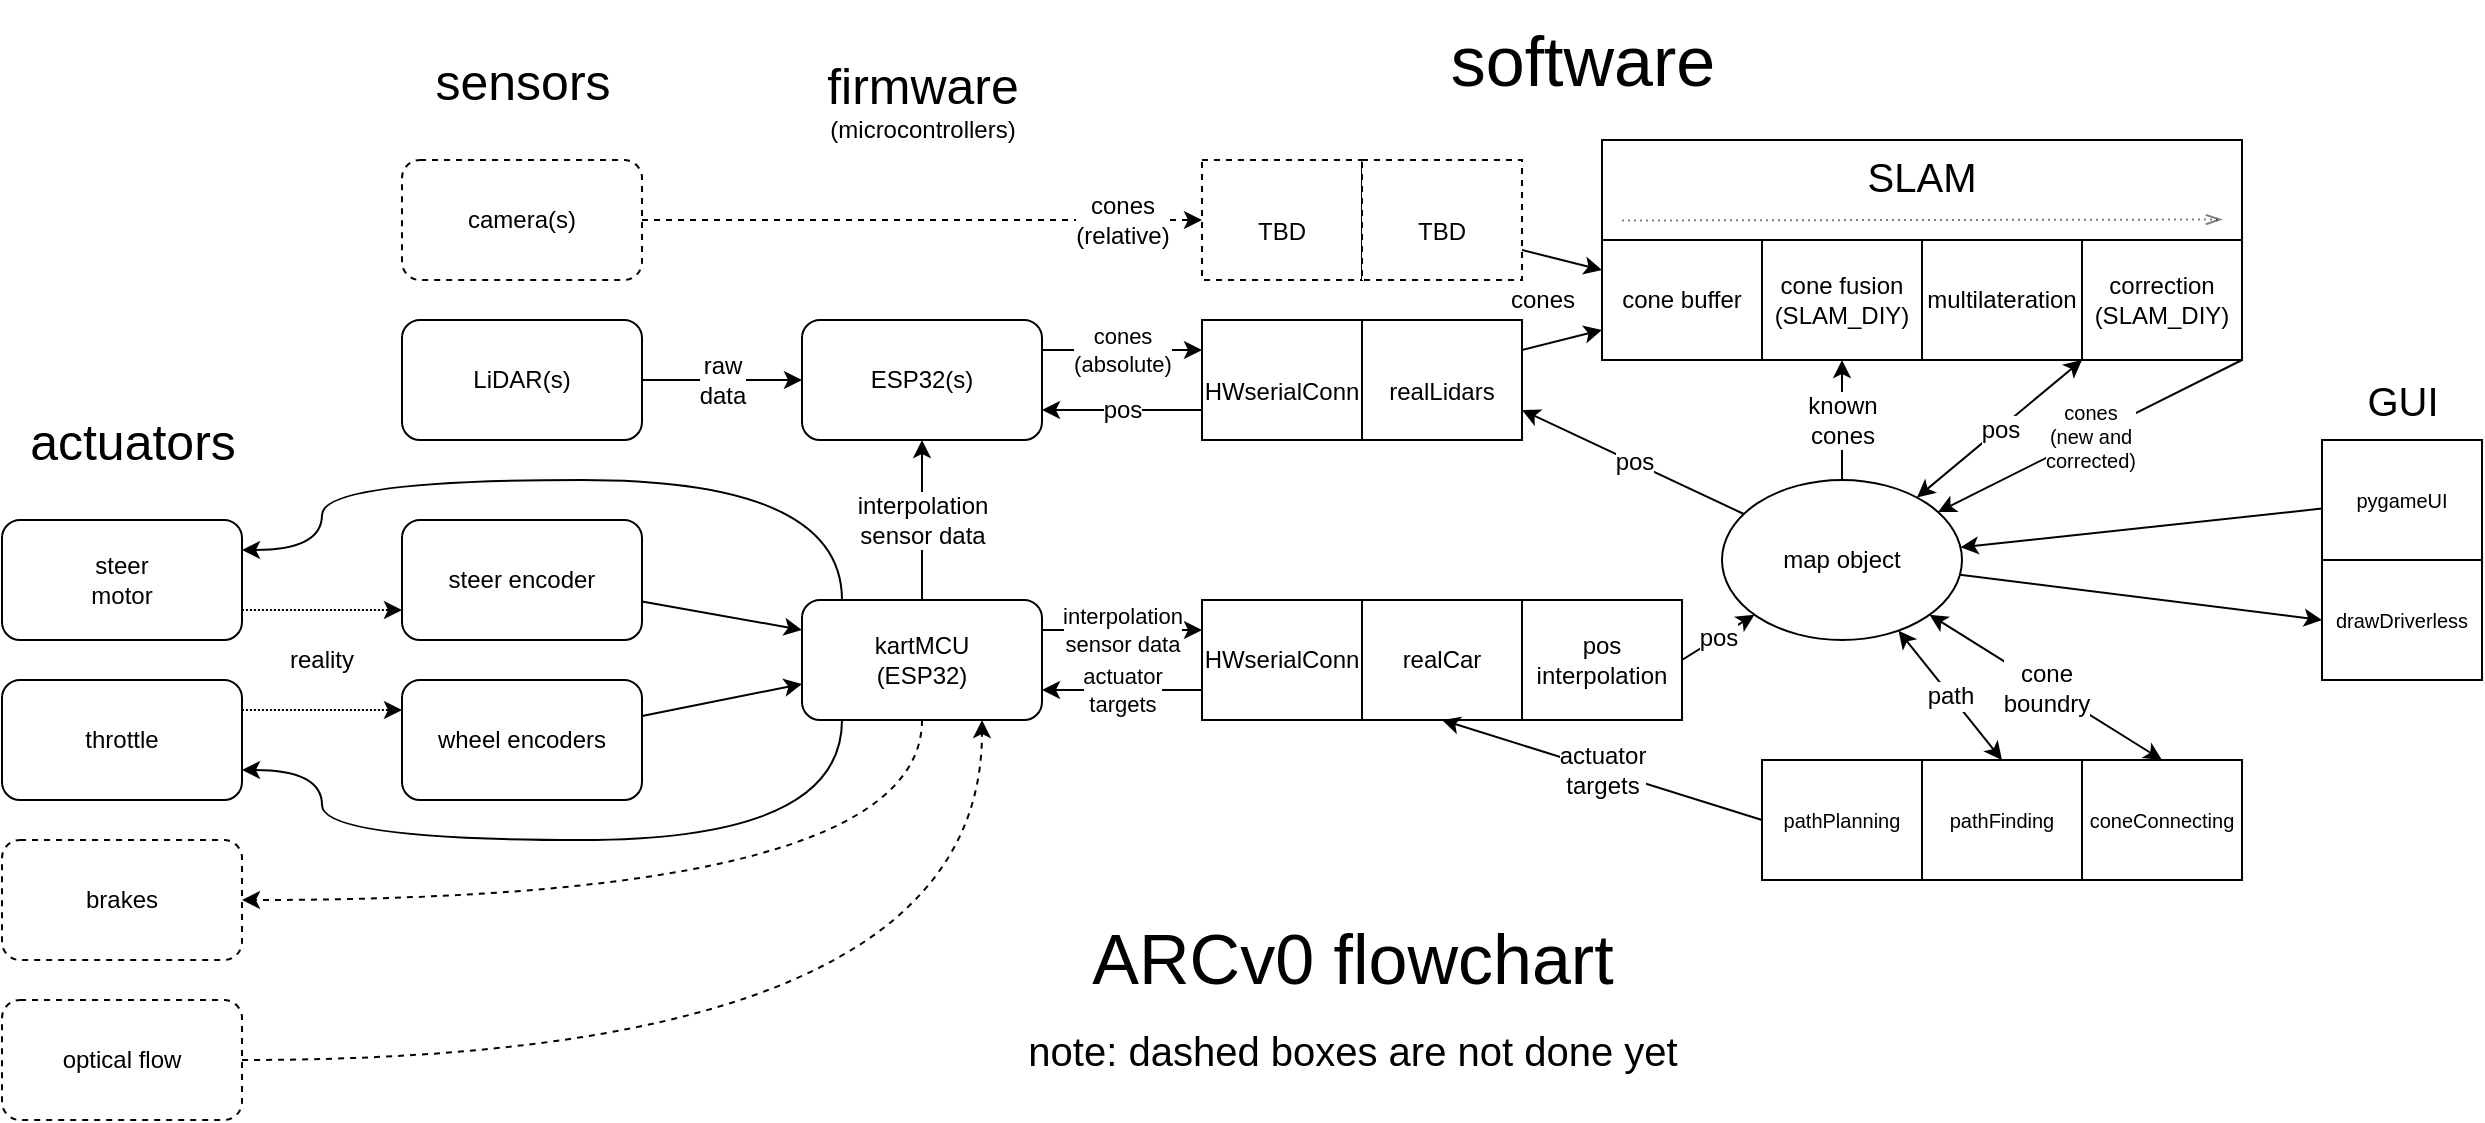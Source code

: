 <mxfile version="20.4.1" type="device"><diagram id="4_C9njBhN1yayVPrjmQK" name="Page-1"><mxGraphModel dx="2031" dy="1074" grid="1" gridSize="10" guides="1" tooltips="1" connect="1" arrows="1" fold="1" page="1" pageScale="1" pageWidth="850" pageHeight="1100" math="0" shadow="0"><root><mxCell id="0"/><mxCell id="1" parent="0"/><mxCell id="gYuRGzh5n_lO7Ex7JMys-1" value="LiDAR(s)" style="rounded=1;whiteSpace=wrap;html=1;" vertex="1" parent="1"><mxGeometry x="200" y="160" width="120" height="60" as="geometry"/></mxCell><mxCell id="gYuRGzh5n_lO7Ex7JMys-2" value="&lt;div&gt;camera(s)&lt;/div&gt;" style="rounded=1;whiteSpace=wrap;html=1;dashed=1;" vertex="1" parent="1"><mxGeometry x="200" y="80" width="120" height="60" as="geometry"/></mxCell><mxCell id="gYuRGzh5n_lO7Ex7JMys-21" style="edgeStyle=orthogonalEdgeStyle;curved=1;rounded=0;orthogonalLoop=1;jettySize=auto;html=1;exitX=1;exitY=0.75;exitDx=0;exitDy=0;entryX=0;entryY=0.75;entryDx=0;entryDy=0;dashed=1;dashPattern=1 1;elbow=vertical;" edge="1" parent="1" source="gYuRGzh5n_lO7Ex7JMys-4" target="gYuRGzh5n_lO7Ex7JMys-9"><mxGeometry relative="1" as="geometry"/></mxCell><mxCell id="gYuRGzh5n_lO7Ex7JMys-4" value="&lt;div&gt;steer &lt;br&gt;&lt;/div&gt;&lt;div&gt;motor&lt;/div&gt;" style="rounded=1;whiteSpace=wrap;html=1;" vertex="1" parent="1"><mxGeometry y="260" width="120" height="60" as="geometry"/></mxCell><mxCell id="gYuRGzh5n_lO7Ex7JMys-22" style="edgeStyle=orthogonalEdgeStyle;curved=1;rounded=0;orthogonalLoop=1;jettySize=auto;html=1;exitX=1;exitY=0.25;exitDx=0;exitDy=0;entryX=0;entryY=0.25;entryDx=0;entryDy=0;dashed=1;dashPattern=1 1;elbow=vertical;" edge="1" parent="1" source="gYuRGzh5n_lO7Ex7JMys-5" target="gYuRGzh5n_lO7Ex7JMys-14"><mxGeometry relative="1" as="geometry"/></mxCell><mxCell id="gYuRGzh5n_lO7Ex7JMys-5" value="throttle" style="rounded=1;whiteSpace=wrap;html=1;" vertex="1" parent="1"><mxGeometry y="340" width="120" height="60" as="geometry"/></mxCell><mxCell id="gYuRGzh5n_lO7Ex7JMys-6" value="ESP32(s)" style="rounded=1;whiteSpace=wrap;html=1;" vertex="1" parent="1"><mxGeometry x="400" y="160" width="120" height="60" as="geometry"/></mxCell><mxCell id="gYuRGzh5n_lO7Ex7JMys-43" style="edgeStyle=none;rounded=0;orthogonalLoop=1;jettySize=auto;html=1;entryX=0;entryY=0.25;entryDx=0;entryDy=0;fontSize=12;elbow=vertical;" edge="1" parent="1" source="gYuRGzh5n_lO7Ex7JMys-9" target="gYuRGzh5n_lO7Ex7JMys-40"><mxGeometry relative="1" as="geometry"/></mxCell><mxCell id="gYuRGzh5n_lO7Ex7JMys-9" value="steer encoder" style="rounded=1;whiteSpace=wrap;html=1;" vertex="1" parent="1"><mxGeometry x="200" y="260" width="120" height="60" as="geometry"/></mxCell><mxCell id="gYuRGzh5n_lO7Ex7JMys-44" style="edgeStyle=none;rounded=0;orthogonalLoop=1;jettySize=auto;html=1;fontSize=12;elbow=vertical;" edge="1" parent="1" source="gYuRGzh5n_lO7Ex7JMys-14" target="gYuRGzh5n_lO7Ex7JMys-40"><mxGeometry relative="1" as="geometry"/></mxCell><mxCell id="gYuRGzh5n_lO7Ex7JMys-14" value="wheel encoders" style="rounded=1;whiteSpace=wrap;html=1;" vertex="1" parent="1"><mxGeometry x="200" y="340" width="120" height="60" as="geometry"/></mxCell><mxCell id="gYuRGzh5n_lO7Ex7JMys-20" value="reality" style="text;html=1;strokeColor=none;fillColor=none;align=center;verticalAlign=middle;whiteSpace=wrap;rounded=0;" vertex="1" parent="1"><mxGeometry x="120" y="320" width="80" height="20" as="geometry"/></mxCell><mxCell id="gYuRGzh5n_lO7Ex7JMys-25" value="&lt;font style=&quot;font-size: 25px;&quot;&gt;actuators&lt;/font&gt;" style="text;html=1;align=center;verticalAlign=middle;resizable=0;points=[];autosize=1;strokeColor=none;fillColor=none;" vertex="1" parent="1"><mxGeometry y="200" width="130" height="40" as="geometry"/></mxCell><mxCell id="gYuRGzh5n_lO7Ex7JMys-26" value="&lt;font style=&quot;font-size: 25px;&quot;&gt;sensors&lt;/font&gt;" style="text;html=1;align=center;verticalAlign=middle;resizable=0;points=[];autosize=1;strokeColor=none;fillColor=none;" vertex="1" parent="1"><mxGeometry x="205" y="20" width="110" height="40" as="geometry"/></mxCell><mxCell id="gYuRGzh5n_lO7Ex7JMys-27" value="&lt;font style=&quot;font-size: 25px;&quot;&gt;firmware&lt;/font&gt;&lt;br&gt;(microcontrollers)" style="text;html=1;align=center;verticalAlign=middle;resizable=0;points=[];autosize=1;strokeColor=none;fillColor=none;" vertex="1" parent="1"><mxGeometry x="400" y="20" width="120" height="60" as="geometry"/></mxCell><mxCell id="gYuRGzh5n_lO7Ex7JMys-28" value="&lt;font style=&quot;font-size: 35px;&quot;&gt;software&lt;/font&gt;" style="text;html=1;align=center;verticalAlign=middle;resizable=0;points=[];autosize=1;strokeColor=none;fillColor=none;" vertex="1" parent="1"><mxGeometry x="710" width="160" height="60" as="geometry"/></mxCell><mxCell id="gYuRGzh5n_lO7Ex7JMys-33" value="&lt;font style=&quot;font-size: 12px;&quot;&gt;HWserialConn&lt;/font&gt;" style="rounded=0;whiteSpace=wrap;html=1;fontSize=25;" vertex="1" parent="1"><mxGeometry x="600" y="160" width="80" height="60" as="geometry"/></mxCell><mxCell id="gYuRGzh5n_lO7Ex7JMys-74" style="rounded=0;orthogonalLoop=1;jettySize=auto;html=1;exitX=1;exitY=0.25;exitDx=0;exitDy=0;entryX=0;entryY=0.75;entryDx=0;entryDy=0;fontSize=12;elbow=vertical;" edge="1" parent="1" source="gYuRGzh5n_lO7Ex7JMys-35" target="gYuRGzh5n_lO7Ex7JMys-73"><mxGeometry relative="1" as="geometry"/></mxCell><mxCell id="gYuRGzh5n_lO7Ex7JMys-35" value="&lt;font style=&quot;font-size: 12px;&quot;&gt;realLidars&lt;/font&gt;" style="rounded=0;whiteSpace=wrap;html=1;fontSize=25;" vertex="1" parent="1"><mxGeometry x="680" y="160" width="80" height="60" as="geometry"/></mxCell><mxCell id="gYuRGzh5n_lO7Ex7JMys-38" value="&lt;font style=&quot;font-size: 12px;&quot;&gt;TBD&lt;/font&gt;" style="rounded=0;whiteSpace=wrap;html=1;fontSize=25;dashed=1;" vertex="1" parent="1"><mxGeometry x="600" y="80" width="80" height="60" as="geometry"/></mxCell><mxCell id="gYuRGzh5n_lO7Ex7JMys-75" style="edgeStyle=none;rounded=0;orthogonalLoop=1;jettySize=auto;html=1;exitX=1;exitY=0.75;exitDx=0;exitDy=0;entryX=0;entryY=0.25;entryDx=0;entryDy=0;fontSize=12;elbow=vertical;" edge="1" parent="1" source="gYuRGzh5n_lO7Ex7JMys-39" target="gYuRGzh5n_lO7Ex7JMys-73"><mxGeometry relative="1" as="geometry"/></mxCell><mxCell id="gYuRGzh5n_lO7Ex7JMys-39" value="&lt;font style=&quot;font-size: 12px;&quot;&gt;TBD&lt;/font&gt;" style="rounded=0;whiteSpace=wrap;html=1;fontSize=25;dashed=1;" vertex="1" parent="1"><mxGeometry x="680" y="80" width="80" height="60" as="geometry"/></mxCell><mxCell id="gYuRGzh5n_lO7Ex7JMys-62" style="edgeStyle=orthogonalEdgeStyle;rounded=0;orthogonalLoop=1;jettySize=auto;html=1;entryX=1;entryY=0.25;entryDx=0;entryDy=0;fontSize=12;elbow=vertical;curved=1;" edge="1" parent="1" source="gYuRGzh5n_lO7Ex7JMys-40" target="gYuRGzh5n_lO7Ex7JMys-4"><mxGeometry relative="1" as="geometry"><Array as="points"><mxPoint x="420" y="240"/><mxPoint x="160" y="240"/><mxPoint x="160" y="275"/></Array></mxGeometry></mxCell><mxCell id="gYuRGzh5n_lO7Ex7JMys-64" style="edgeStyle=orthogonalEdgeStyle;curved=1;rounded=0;orthogonalLoop=1;jettySize=auto;html=1;entryX=1;entryY=0.75;entryDx=0;entryDy=0;fontSize=12;elbow=vertical;" edge="1" parent="1" source="gYuRGzh5n_lO7Ex7JMys-40" target="gYuRGzh5n_lO7Ex7JMys-5"><mxGeometry relative="1" as="geometry"><Array as="points"><mxPoint x="420" y="420"/><mxPoint x="160" y="420"/><mxPoint x="160" y="385"/></Array></mxGeometry></mxCell><mxCell id="gYuRGzh5n_lO7Ex7JMys-66" style="edgeStyle=orthogonalEdgeStyle;curved=1;rounded=0;orthogonalLoop=1;jettySize=auto;html=1;entryX=1;entryY=0.5;entryDx=0;entryDy=0;fontSize=12;elbow=vertical;dashed=1;" edge="1" parent="1" source="gYuRGzh5n_lO7Ex7JMys-40" target="gYuRGzh5n_lO7Ex7JMys-65"><mxGeometry relative="1" as="geometry"><Array as="points"><mxPoint x="460" y="450"/></Array></mxGeometry></mxCell><mxCell id="gYuRGzh5n_lO7Ex7JMys-40" value="kartMCU&lt;br&gt;&lt;div&gt;(ESP32)&lt;/div&gt;" style="rounded=1;whiteSpace=wrap;html=1;fontSize=12;" vertex="1" parent="1"><mxGeometry x="400" y="300" width="120" height="60" as="geometry"/></mxCell><mxCell id="gYuRGzh5n_lO7Ex7JMys-48" value="" style="endArrow=classic;html=1;rounded=0;fontSize=12;elbow=vertical;exitX=1;exitY=0.5;exitDx=0;exitDy=0;entryX=0;entryY=0.5;entryDx=0;entryDy=0;dashed=1;" edge="1" parent="1" source="gYuRGzh5n_lO7Ex7JMys-2" target="gYuRGzh5n_lO7Ex7JMys-38"><mxGeometry relative="1" as="geometry"><mxPoint x="350" y="120" as="sourcePoint"/><mxPoint x="450" y="120" as="targetPoint"/></mxGeometry></mxCell><mxCell id="gYuRGzh5n_lO7Ex7JMys-49" value="&lt;div&gt;cones&lt;/div&gt;&lt;div&gt;(relative)&lt;br&gt;&lt;/div&gt;" style="edgeLabel;resizable=0;html=1;align=center;verticalAlign=middle;fontSize=12;" connectable="0" vertex="1" parent="gYuRGzh5n_lO7Ex7JMys-48"><mxGeometry relative="1" as="geometry"><mxPoint x="100" as="offset"/></mxGeometry></mxCell><mxCell id="gYuRGzh5n_lO7Ex7JMys-50" value="" style="endArrow=classic;html=1;rounded=0;fontSize=12;elbow=vertical;exitX=1;exitY=0.5;exitDx=0;exitDy=0;entryX=0;entryY=0.5;entryDx=0;entryDy=0;" edge="1" parent="1" source="gYuRGzh5n_lO7Ex7JMys-1" target="gYuRGzh5n_lO7Ex7JMys-6"><mxGeometry relative="1" as="geometry"><mxPoint x="330" y="120" as="sourcePoint"/><mxPoint x="610" y="120" as="targetPoint"/></mxGeometry></mxCell><mxCell id="gYuRGzh5n_lO7Ex7JMys-51" value="&lt;div&gt;raw&lt;/div&gt;&lt;div&gt;data&lt;br&gt;&lt;/div&gt;" style="edgeLabel;resizable=0;html=1;align=center;verticalAlign=middle;fontSize=12;" connectable="0" vertex="1" parent="gYuRGzh5n_lO7Ex7JMys-50"><mxGeometry relative="1" as="geometry"/></mxCell><mxCell id="gYuRGzh5n_lO7Ex7JMys-52" value="" style="endArrow=classic;html=1;rounded=0;fontSize=12;elbow=vertical;exitX=1;exitY=0.25;exitDx=0;exitDy=0;entryX=0;entryY=0.25;entryDx=0;entryDy=0;" edge="1" parent="1" source="gYuRGzh5n_lO7Ex7JMys-6" target="gYuRGzh5n_lO7Ex7JMys-33"><mxGeometry relative="1" as="geometry"><mxPoint x="520" y="189.8" as="sourcePoint"/><mxPoint x="600" y="189.8" as="targetPoint"/></mxGeometry></mxCell><mxCell id="gYuRGzh5n_lO7Ex7JMys-53" value="&lt;div style=&quot;font-size: 11px;&quot;&gt;cones&lt;/div&gt;&lt;div style=&quot;font-size: 11px;&quot;&gt;(absolute)&lt;br style=&quot;font-size: 11px;&quot;&gt;&lt;/div&gt;" style="edgeLabel;resizable=0;html=1;align=center;verticalAlign=middle;fontSize=11;" connectable="0" vertex="1" parent="gYuRGzh5n_lO7Ex7JMys-52"><mxGeometry relative="1" as="geometry"/></mxCell><mxCell id="gYuRGzh5n_lO7Ex7JMys-65" value="brakes" style="rounded=1;whiteSpace=wrap;html=1;dashed=1;" vertex="1" parent="1"><mxGeometry y="420" width="120" height="60" as="geometry"/></mxCell><mxCell id="gYuRGzh5n_lO7Ex7JMys-67" value="" style="endArrow=classic;html=1;rounded=0;fontSize=12;elbow=vertical;exitX=0.5;exitY=0;exitDx=0;exitDy=0;entryX=0.5;entryY=1;entryDx=0;entryDy=0;" edge="1" parent="1" source="gYuRGzh5n_lO7Ex7JMys-40" target="gYuRGzh5n_lO7Ex7JMys-6"><mxGeometry relative="1" as="geometry"><mxPoint x="460.0" y="270" as="sourcePoint"/><mxPoint x="540" y="270" as="targetPoint"/></mxGeometry></mxCell><mxCell id="gYuRGzh5n_lO7Ex7JMys-68" value="&lt;div&gt;interpolation&lt;/div&gt;&lt;div&gt;sensor data&lt;/div&gt;" style="edgeLabel;resizable=0;html=1;align=center;verticalAlign=middle;fontSize=12;" connectable="0" vertex="1" parent="gYuRGzh5n_lO7Ex7JMys-67"><mxGeometry relative="1" as="geometry"/></mxCell><mxCell id="gYuRGzh5n_lO7Ex7JMys-70" style="edgeStyle=orthogonalEdgeStyle;curved=1;rounded=0;orthogonalLoop=1;jettySize=auto;html=1;entryX=0.75;entryY=1;entryDx=0;entryDy=0;dashed=1;fontSize=12;elbow=vertical;" edge="1" parent="1" source="gYuRGzh5n_lO7Ex7JMys-69" target="gYuRGzh5n_lO7Ex7JMys-40"><mxGeometry relative="1" as="geometry"/></mxCell><mxCell id="gYuRGzh5n_lO7Ex7JMys-69" value="optical flow" style="rounded=1;whiteSpace=wrap;html=1;dashed=1;" vertex="1" parent="1"><mxGeometry y="500" width="120" height="60" as="geometry"/></mxCell><mxCell id="gYuRGzh5n_lO7Ex7JMys-71" value="" style="endArrow=classic;html=1;rounded=0;fontSize=12;elbow=vertical;exitX=1;exitY=0.25;exitDx=0;exitDy=0;entryX=0;entryY=0.25;entryDx=0;entryDy=0;" edge="1" parent="1" source="gYuRGzh5n_lO7Ex7JMys-40" target="gYuRGzh5n_lO7Ex7JMys-77"><mxGeometry relative="1" as="geometry"><mxPoint x="540" y="329.76" as="sourcePoint"/><mxPoint x="640" y="290" as="targetPoint"/></mxGeometry></mxCell><mxCell id="gYuRGzh5n_lO7Ex7JMys-72" value="&lt;div style=&quot;font-size: 11px;&quot;&gt;interpolation&lt;/div&gt;&lt;div style=&quot;font-size: 11px;&quot;&gt;sensor data&lt;/div&gt;" style="edgeLabel;resizable=0;html=1;align=center;verticalAlign=middle;fontSize=11;" connectable="0" vertex="1" parent="gYuRGzh5n_lO7Ex7JMys-71"><mxGeometry relative="1" as="geometry"/></mxCell><mxCell id="gYuRGzh5n_lO7Ex7JMys-73" value="cone buffer" style="rounded=0;whiteSpace=wrap;html=1;fontSize=12;" vertex="1" parent="1"><mxGeometry x="800" y="120" width="80" height="60" as="geometry"/></mxCell><mxCell id="gYuRGzh5n_lO7Ex7JMys-76" value="cones" style="text;html=1;align=center;verticalAlign=middle;resizable=0;points=[];autosize=1;strokeColor=none;fillColor=none;fontSize=12;" vertex="1" parent="1"><mxGeometry x="740" y="135" width="60" height="30" as="geometry"/></mxCell><mxCell id="gYuRGzh5n_lO7Ex7JMys-77" value="HWserialConn" style="rounded=0;whiteSpace=wrap;html=1;fontSize=12;" vertex="1" parent="1"><mxGeometry x="600" y="300" width="80" height="60" as="geometry"/></mxCell><mxCell id="gYuRGzh5n_lO7Ex7JMys-78" value="realCar" style="rounded=0;whiteSpace=wrap;html=1;fontSize=12;" vertex="1" parent="1"><mxGeometry x="680" y="300" width="80" height="60" as="geometry"/></mxCell><mxCell id="gYuRGzh5n_lO7Ex7JMys-79" value="" style="endArrow=classic;html=1;rounded=0;fontSize=12;elbow=vertical;exitX=0;exitY=0.75;exitDx=0;exitDy=0;entryX=1;entryY=0.75;entryDx=0;entryDy=0;" edge="1" parent="1" source="gYuRGzh5n_lO7Ex7JMys-77" target="gYuRGzh5n_lO7Ex7JMys-40"><mxGeometry relative="1" as="geometry"><mxPoint x="510" y="410" as="sourcePoint"/><mxPoint x="590" y="410" as="targetPoint"/></mxGeometry></mxCell><mxCell id="gYuRGzh5n_lO7Ex7JMys-80" value="&lt;div&gt;actuator&lt;/div&gt;&lt;div&gt;targets&lt;br&gt;&lt;/div&gt;" style="edgeLabel;resizable=0;html=1;align=center;verticalAlign=middle;fontSize=11;" connectable="0" vertex="1" parent="gYuRGzh5n_lO7Ex7JMys-79"><mxGeometry relative="1" as="geometry"/></mxCell><mxCell id="gYuRGzh5n_lO7Ex7JMys-81" value="" style="endArrow=classic;html=1;rounded=0;fontSize=12;elbow=vertical;exitX=0;exitY=0.75;exitDx=0;exitDy=0;entryX=1;entryY=0.75;entryDx=0;entryDy=0;" edge="1" parent="1" source="gYuRGzh5n_lO7Ex7JMys-33" target="gYuRGzh5n_lO7Ex7JMys-6"><mxGeometry relative="1" as="geometry"><mxPoint x="590" y="250" as="sourcePoint"/><mxPoint x="510" y="250" as="targetPoint"/></mxGeometry></mxCell><mxCell id="gYuRGzh5n_lO7Ex7JMys-82" value="pos" style="edgeLabel;resizable=0;html=1;align=center;verticalAlign=middle;fontSize=12;" connectable="0" vertex="1" parent="gYuRGzh5n_lO7Ex7JMys-81"><mxGeometry relative="1" as="geometry"/></mxCell><mxCell id="gYuRGzh5n_lO7Ex7JMys-83" value="cone fusion&lt;br&gt;(SLAM_DIY)" style="rounded=0;whiteSpace=wrap;html=1;fontSize=12;" vertex="1" parent="1"><mxGeometry x="880" y="120" width="80" height="60" as="geometry"/></mxCell><mxCell id="gYuRGzh5n_lO7Ex7JMys-84" value="multilateration" style="rounded=0;whiteSpace=wrap;html=1;fontSize=12;" vertex="1" parent="1"><mxGeometry x="960" y="120" width="80" height="60" as="geometry"/></mxCell><mxCell id="gYuRGzh5n_lO7Ex7JMys-85" value="&lt;div&gt;correction&lt;/div&gt;&lt;div&gt;(SLAM_DIY)&lt;/div&gt;" style="rounded=0;whiteSpace=wrap;html=1;fontSize=12;" vertex="1" parent="1"><mxGeometry x="1040" y="120" width="80" height="60" as="geometry"/></mxCell><mxCell id="gYuRGzh5n_lO7Ex7JMys-86" value="SLAM" style="rounded=0;whiteSpace=wrap;html=1;fontSize=20;labelBackgroundColor=none;fillColor=none;verticalAlign=top;" vertex="1" parent="1"><mxGeometry x="800" y="70" width="320" height="50" as="geometry"/></mxCell><mxCell id="gYuRGzh5n_lO7Ex7JMys-124" style="edgeStyle=none;rounded=0;orthogonalLoop=1;jettySize=auto;html=1;entryX=0;entryY=0.5;entryDx=0;entryDy=0;fontSize=10;endArrow=classic;endFill=1;elbow=vertical;" edge="1" parent="1" source="gYuRGzh5n_lO7Ex7JMys-95" target="gYuRGzh5n_lO7Ex7JMys-122"><mxGeometry relative="1" as="geometry"/></mxCell><mxCell id="gYuRGzh5n_lO7Ex7JMys-95" value="map object" style="ellipse;whiteSpace=wrap;html=1;labelBackgroundColor=none;fontSize=12;fillColor=none;" vertex="1" parent="1"><mxGeometry x="860" y="240" width="120" height="80" as="geometry"/></mxCell><mxCell id="gYuRGzh5n_lO7Ex7JMys-97" value="" style="endArrow=classic;html=1;rounded=0;fontSize=12;elbow=vertical;entryX=1;entryY=0.75;entryDx=0;entryDy=0;" edge="1" parent="1" source="gYuRGzh5n_lO7Ex7JMys-95" target="gYuRGzh5n_lO7Ex7JMys-35"><mxGeometry relative="1" as="geometry"><mxPoint x="710" y="250" as="sourcePoint"/><mxPoint x="790" y="250" as="targetPoint"/></mxGeometry></mxCell><mxCell id="gYuRGzh5n_lO7Ex7JMys-98" value="pos" style="edgeLabel;resizable=0;html=1;align=center;verticalAlign=middle;fontSize=12;" connectable="0" vertex="1" parent="gYuRGzh5n_lO7Ex7JMys-97"><mxGeometry relative="1" as="geometry"/></mxCell><mxCell id="gYuRGzh5n_lO7Ex7JMys-99" value="" style="endArrow=classic;html=1;rounded=0;fontSize=12;elbow=vertical;entryX=0.5;entryY=1;entryDx=0;entryDy=0;" edge="1" parent="1" source="gYuRGzh5n_lO7Ex7JMys-95" target="gYuRGzh5n_lO7Ex7JMys-83"><mxGeometry relative="1" as="geometry"><mxPoint x="876.631" y="251.721" as="sourcePoint"/><mxPoint x="900" y="190" as="targetPoint"/></mxGeometry></mxCell><mxCell id="gYuRGzh5n_lO7Ex7JMys-100" value="&lt;div style=&quot;font-size: 12px;&quot;&gt;known&lt;/div&gt;&lt;div style=&quot;font-size: 12px;&quot;&gt;cones&lt;br style=&quot;font-size: 12px;&quot;&gt;&lt;/div&gt;" style="edgeLabel;resizable=0;html=1;align=center;verticalAlign=middle;fontSize=12;" connectable="0" vertex="1" parent="gYuRGzh5n_lO7Ex7JMys-99"><mxGeometry relative="1" as="geometry"/></mxCell><mxCell id="gYuRGzh5n_lO7Ex7JMys-104" value="" style="endArrow=classic;startArrow=classic;html=1;rounded=0;fontSize=12;elbow=vertical;entryX=0;entryY=1;entryDx=0;entryDy=0;" edge="1" parent="1" source="gYuRGzh5n_lO7Ex7JMys-95" target="gYuRGzh5n_lO7Ex7JMys-85"><mxGeometry relative="1" as="geometry"><mxPoint x="1135.435" y="267.034" as="sourcePoint"/><mxPoint x="1024.56" y="215" as="targetPoint"/></mxGeometry></mxCell><mxCell id="gYuRGzh5n_lO7Ex7JMys-105" value="pos" style="edgeLabel;resizable=0;html=1;align=center;verticalAlign=middle;fontSize=12;" connectable="0" vertex="1" parent="gYuRGzh5n_lO7Ex7JMys-104"><mxGeometry relative="1" as="geometry"/></mxCell><mxCell id="gYuRGzh5n_lO7Ex7JMys-106" value="" style="endArrow=classic;html=1;rounded=0;fontSize=12;elbow=vertical;exitX=1;exitY=1;exitDx=0;exitDy=0;" edge="1" parent="1" source="gYuRGzh5n_lO7Ex7JMys-85" target="gYuRGzh5n_lO7Ex7JMys-95"><mxGeometry relative="1" as="geometry"><mxPoint x="1070" y="290" as="sourcePoint"/><mxPoint x="1070" y="230" as="targetPoint"/></mxGeometry></mxCell><mxCell id="gYuRGzh5n_lO7Ex7JMys-107" value="&lt;div style=&quot;font-size: 10px;&quot;&gt;cones&lt;/div&gt;&lt;div style=&quot;font-size: 10px;&quot;&gt;(new and&lt;br&gt;&lt;/div&gt;&lt;div style=&quot;font-size: 10px;&quot;&gt;corrected)&lt;/div&gt;" style="edgeLabel;resizable=0;html=1;align=center;verticalAlign=middle;fontSize=10;" connectable="0" vertex="1" parent="gYuRGzh5n_lO7Ex7JMys-106"><mxGeometry relative="1" as="geometry"/></mxCell><mxCell id="gYuRGzh5n_lO7Ex7JMys-108" value="coneConnecting" style="rounded=0;whiteSpace=wrap;html=1;labelBackgroundColor=none;fontSize=10;fillColor=none;" vertex="1" parent="1"><mxGeometry x="1040" y="380" width="80" height="60" as="geometry"/></mxCell><mxCell id="gYuRGzh5n_lO7Ex7JMys-114" value="" style="endArrow=classic;startArrow=classic;html=1;rounded=0;fontSize=12;elbow=vertical;entryX=0.5;entryY=0;entryDx=0;entryDy=0;" edge="1" parent="1" source="gYuRGzh5n_lO7Ex7JMys-95" target="gYuRGzh5n_lO7Ex7JMys-108"><mxGeometry relative="1" as="geometry"><mxPoint x="1030.001" y="328.824" as="sourcePoint"/><mxPoint x="1112.41" y="260.0" as="targetPoint"/></mxGeometry></mxCell><mxCell id="gYuRGzh5n_lO7Ex7JMys-115" value="&lt;div&gt;cone&lt;/div&gt;&lt;div&gt;boundry&lt;/div&gt;" style="edgeLabel;resizable=0;html=1;align=center;verticalAlign=middle;fontSize=12;" connectable="0" vertex="1" parent="gYuRGzh5n_lO7Ex7JMys-114"><mxGeometry relative="1" as="geometry"/></mxCell><mxCell id="gYuRGzh5n_lO7Ex7JMys-116" value="pathFinding" style="rounded=0;whiteSpace=wrap;html=1;labelBackgroundColor=none;fontSize=10;fillColor=none;" vertex="1" parent="1"><mxGeometry x="960" y="380" width="80" height="60" as="geometry"/></mxCell><mxCell id="gYuRGzh5n_lO7Ex7JMys-117" value="" style="endArrow=openThin;html=1;rounded=0;fontSize=10;elbow=vertical;dashed=1;dashPattern=1 2;endFill=0;opacity=50;" edge="1" parent="1"><mxGeometry width="50" height="50" relative="1" as="geometry"><mxPoint x="810" y="110.24" as="sourcePoint"/><mxPoint x="1110" y="109.76" as="targetPoint"/></mxGeometry></mxCell><mxCell id="gYuRGzh5n_lO7Ex7JMys-118" value="pathPlanning" style="rounded=0;whiteSpace=wrap;html=1;labelBackgroundColor=none;fontSize=10;fillColor=none;" vertex="1" parent="1"><mxGeometry x="880" y="380" width="80" height="60" as="geometry"/></mxCell><mxCell id="gYuRGzh5n_lO7Ex7JMys-119" value="" style="endArrow=classic;startArrow=classic;html=1;rounded=0;fontSize=12;elbow=vertical;entryX=0.5;entryY=0;entryDx=0;entryDy=0;" edge="1" parent="1" source="gYuRGzh5n_lO7Ex7JMys-95" target="gYuRGzh5n_lO7Ex7JMys-116"><mxGeometry relative="1" as="geometry"><mxPoint x="973.772" y="317.358" as="sourcePoint"/><mxPoint x="1090" y="390" as="targetPoint"/></mxGeometry></mxCell><mxCell id="gYuRGzh5n_lO7Ex7JMys-120" value="path" style="edgeLabel;resizable=0;html=1;align=center;verticalAlign=middle;fontSize=12;" connectable="0" vertex="1" parent="gYuRGzh5n_lO7Ex7JMys-119"><mxGeometry relative="1" as="geometry"/></mxCell><mxCell id="gYuRGzh5n_lO7Ex7JMys-125" style="edgeStyle=none;rounded=0;orthogonalLoop=1;jettySize=auto;html=1;fontSize=10;endArrow=classic;endFill=1;elbow=vertical;" edge="1" parent="1" source="gYuRGzh5n_lO7Ex7JMys-121" target="gYuRGzh5n_lO7Ex7JMys-95"><mxGeometry relative="1" as="geometry"/></mxCell><mxCell id="gYuRGzh5n_lO7Ex7JMys-121" value="pygameUI" style="rounded=0;whiteSpace=wrap;html=1;labelBackgroundColor=none;fontSize=10;fillColor=none;" vertex="1" parent="1"><mxGeometry x="1160" y="220" width="80" height="60" as="geometry"/></mxCell><mxCell id="gYuRGzh5n_lO7Ex7JMys-122" value="drawDriverless" style="rounded=0;whiteSpace=wrap;html=1;labelBackgroundColor=none;fontSize=10;fillColor=none;" vertex="1" parent="1"><mxGeometry x="1160" y="280" width="80" height="60" as="geometry"/></mxCell><mxCell id="gYuRGzh5n_lO7Ex7JMys-126" value="&lt;div&gt;GUI&lt;/div&gt;" style="text;html=1;align=center;verticalAlign=middle;resizable=0;points=[];autosize=1;strokeColor=none;fillColor=none;fontSize=20;" vertex="1" parent="1"><mxGeometry x="1170" y="180" width="60" height="40" as="geometry"/></mxCell><mxCell id="gYuRGzh5n_lO7Ex7JMys-127" value="pos interpolation" style="rounded=0;whiteSpace=wrap;html=1;labelBackgroundColor=none;fontSize=12;fillColor=none;" vertex="1" parent="1"><mxGeometry x="760" y="300" width="80" height="60" as="geometry"/></mxCell><mxCell id="gYuRGzh5n_lO7Ex7JMys-135" value="" style="endArrow=classic;html=1;rounded=0;fontSize=12;elbow=vertical;entryX=0.5;entryY=1;entryDx=0;entryDy=0;exitX=0;exitY=0.5;exitDx=0;exitDy=0;" edge="1" parent="1" source="gYuRGzh5n_lO7Ex7JMys-118" target="gYuRGzh5n_lO7Ex7JMys-78"><mxGeometry relative="1" as="geometry"><mxPoint x="850.867" y="412.042" as="sourcePoint"/><mxPoint x="740" y="360" as="targetPoint"/></mxGeometry></mxCell><mxCell id="gYuRGzh5n_lO7Ex7JMys-136" value="&lt;div&gt;actuator&lt;/div&gt;&lt;div&gt;targets&lt;br&gt;&lt;/div&gt;" style="edgeLabel;resizable=0;html=1;align=center;verticalAlign=middle;fontSize=12;" connectable="0" vertex="1" parent="gYuRGzh5n_lO7Ex7JMys-135"><mxGeometry relative="1" as="geometry"/></mxCell><mxCell id="gYuRGzh5n_lO7Ex7JMys-138" value="" style="endArrow=classic;html=1;rounded=0;fontSize=12;elbow=vertical;exitX=1;exitY=0.5;exitDx=0;exitDy=0;" edge="1" parent="1" source="gYuRGzh5n_lO7Ex7JMys-127" target="gYuRGzh5n_lO7Ex7JMys-95"><mxGeometry relative="1" as="geometry"><mxPoint x="880.867" y="267.042" as="sourcePoint"/><mxPoint x="770" y="215" as="targetPoint"/></mxGeometry></mxCell><mxCell id="gYuRGzh5n_lO7Ex7JMys-139" value="pos" style="edgeLabel;resizable=0;html=1;align=center;verticalAlign=middle;fontSize=12;" connectable="0" vertex="1" parent="gYuRGzh5n_lO7Ex7JMys-138"><mxGeometry relative="1" as="geometry"/></mxCell><mxCell id="gYuRGzh5n_lO7Ex7JMys-144" value="&lt;div&gt;ARCv0 flowchart&lt;/div&gt;&lt;div style=&quot;font-size: 34px;&quot;&gt;&lt;font style=&quot;font-size: 20px;&quot;&gt;note: dashed boxes are not done yet&lt;/font&gt; &lt;br&gt;&lt;/div&gt;" style="text;html=1;align=center;verticalAlign=middle;resizable=0;points=[];autosize=1;strokeColor=none;fillColor=none;fontSize=35;" vertex="1" parent="1"><mxGeometry x="500" y="450" width="350" height="100" as="geometry"/></mxCell></root></mxGraphModel></diagram></mxfile>